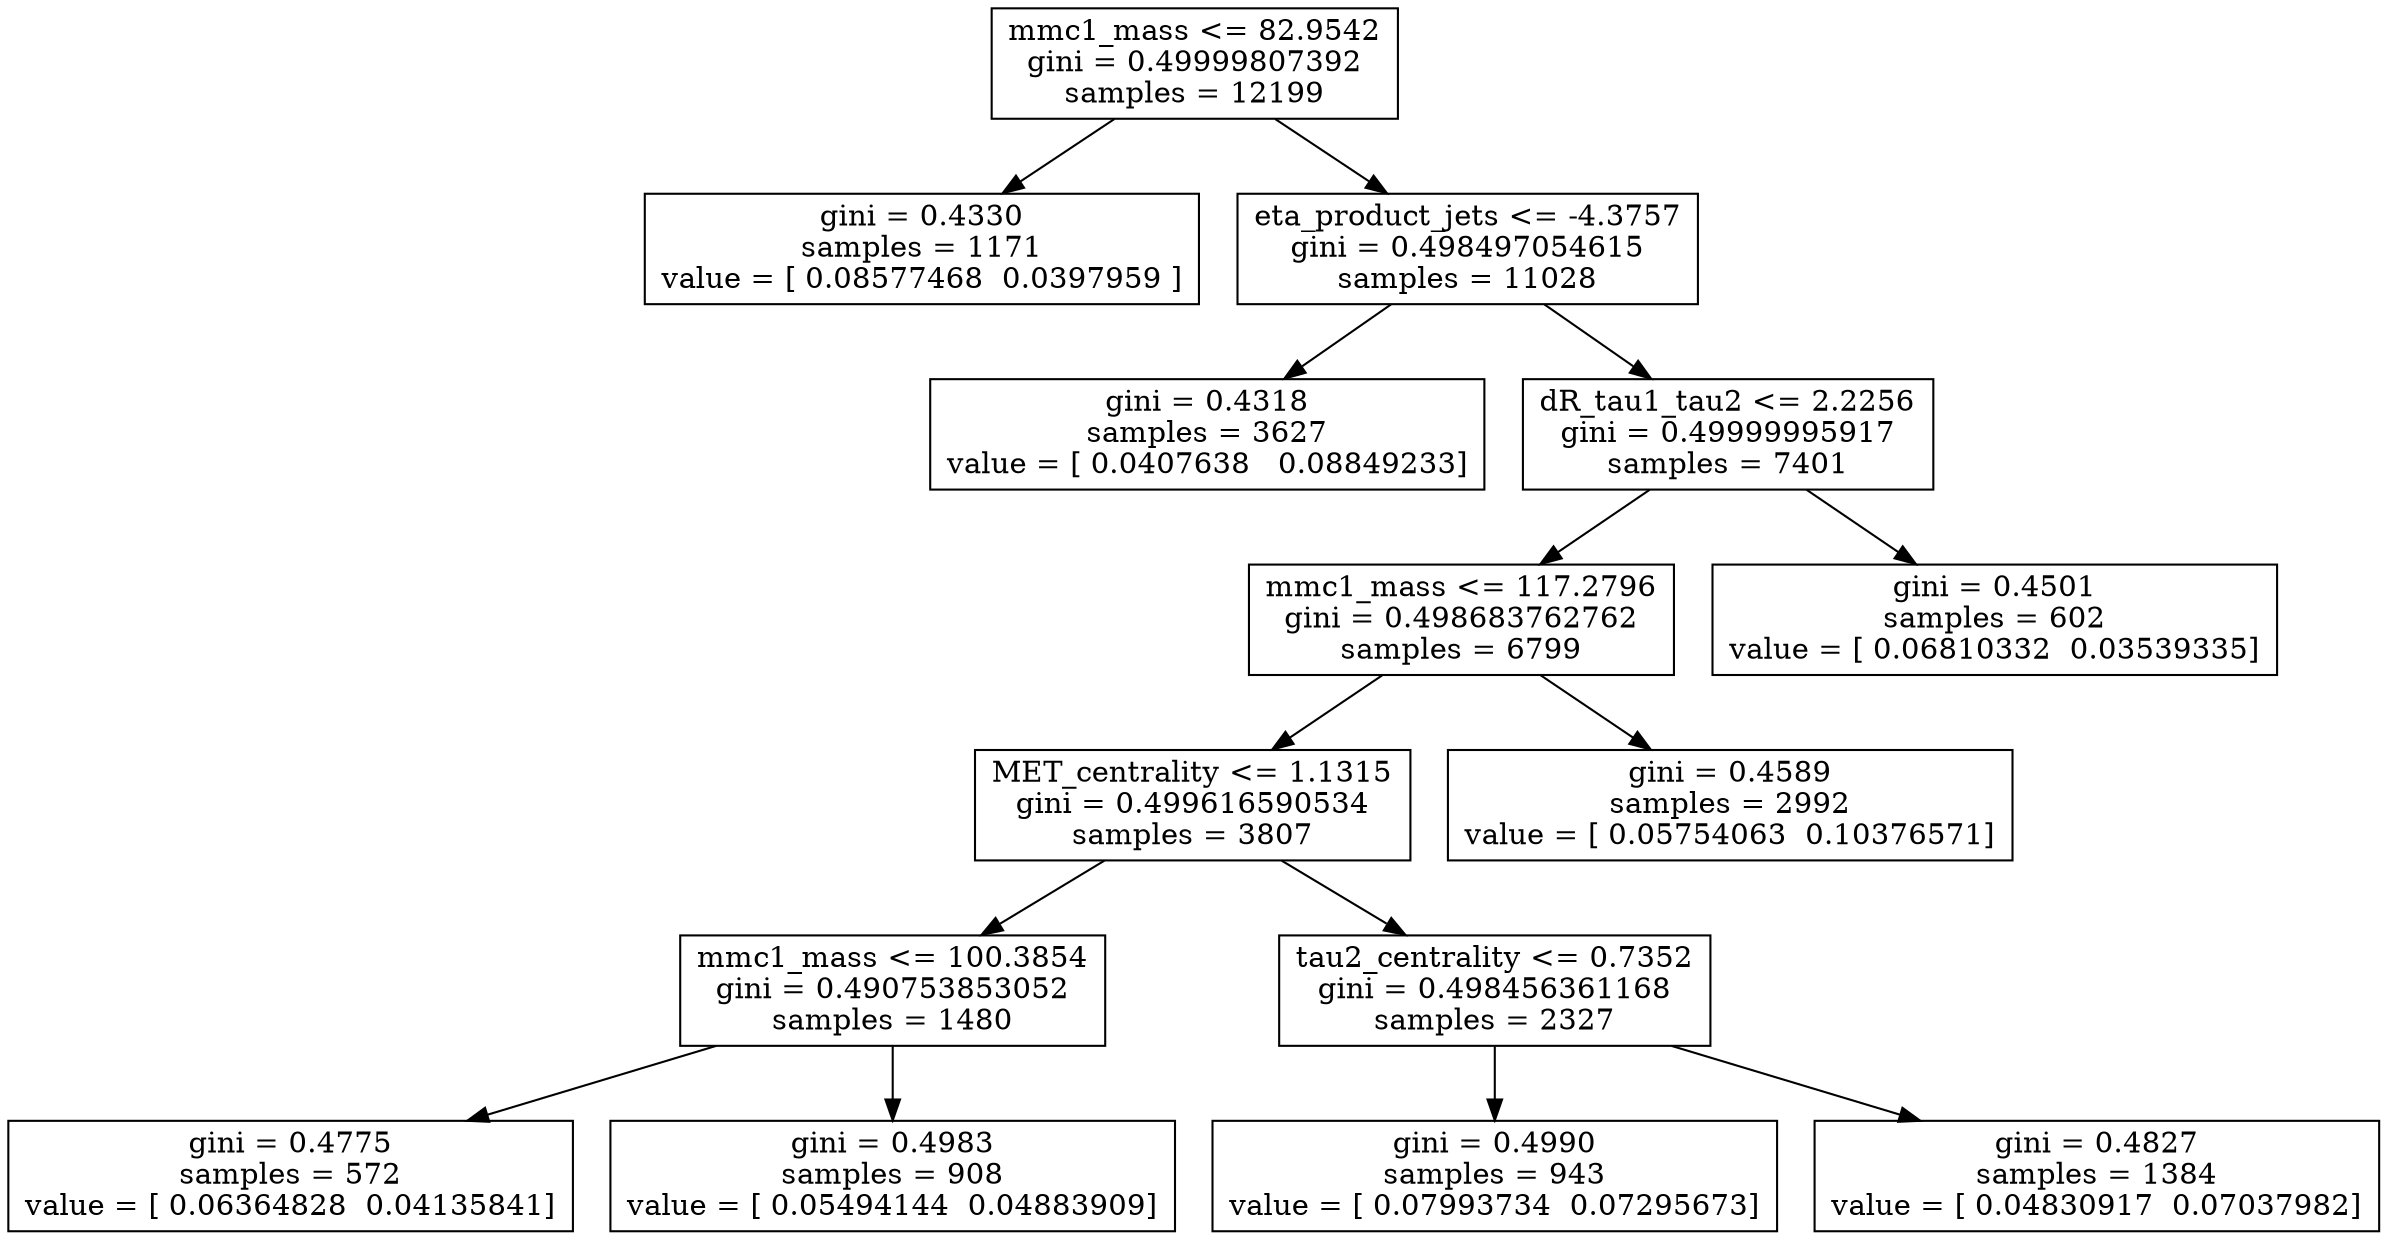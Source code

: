digraph Tree {
0 [label="mmc1_mass <= 82.9542\ngini = 0.49999807392\nsamples = 12199", shape="box"] ;
1 [label="gini = 0.4330\nsamples = 1171\nvalue = [ 0.08577468  0.0397959 ]", shape="box"] ;
0 -> 1 ;
2 [label="eta_product_jets <= -4.3757\ngini = 0.498497054615\nsamples = 11028", shape="box"] ;
0 -> 2 ;
3 [label="gini = 0.4318\nsamples = 3627\nvalue = [ 0.0407638   0.08849233]", shape="box"] ;
2 -> 3 ;
4 [label="dR_tau1_tau2 <= 2.2256\ngini = 0.49999995917\nsamples = 7401", shape="box"] ;
2 -> 4 ;
5 [label="mmc1_mass <= 117.2796\ngini = 0.498683762762\nsamples = 6799", shape="box"] ;
4 -> 5 ;
6 [label="MET_centrality <= 1.1315\ngini = 0.499616590534\nsamples = 3807", shape="box"] ;
5 -> 6 ;
7 [label="mmc1_mass <= 100.3854\ngini = 0.490753853052\nsamples = 1480", shape="box"] ;
6 -> 7 ;
8 [label="gini = 0.4775\nsamples = 572\nvalue = [ 0.06364828  0.04135841]", shape="box"] ;
7 -> 8 ;
9 [label="gini = 0.4983\nsamples = 908\nvalue = [ 0.05494144  0.04883909]", shape="box"] ;
7 -> 9 ;
10 [label="tau2_centrality <= 0.7352\ngini = 0.498456361168\nsamples = 2327", shape="box"] ;
6 -> 10 ;
11 [label="gini = 0.4990\nsamples = 943\nvalue = [ 0.07993734  0.07295673]", shape="box"] ;
10 -> 11 ;
12 [label="gini = 0.4827\nsamples = 1384\nvalue = [ 0.04830917  0.07037982]", shape="box"] ;
10 -> 12 ;
13 [label="gini = 0.4589\nsamples = 2992\nvalue = [ 0.05754063  0.10376571]", shape="box"] ;
5 -> 13 ;
14 [label="gini = 0.4501\nsamples = 602\nvalue = [ 0.06810332  0.03539335]", shape="box"] ;
4 -> 14 ;
}